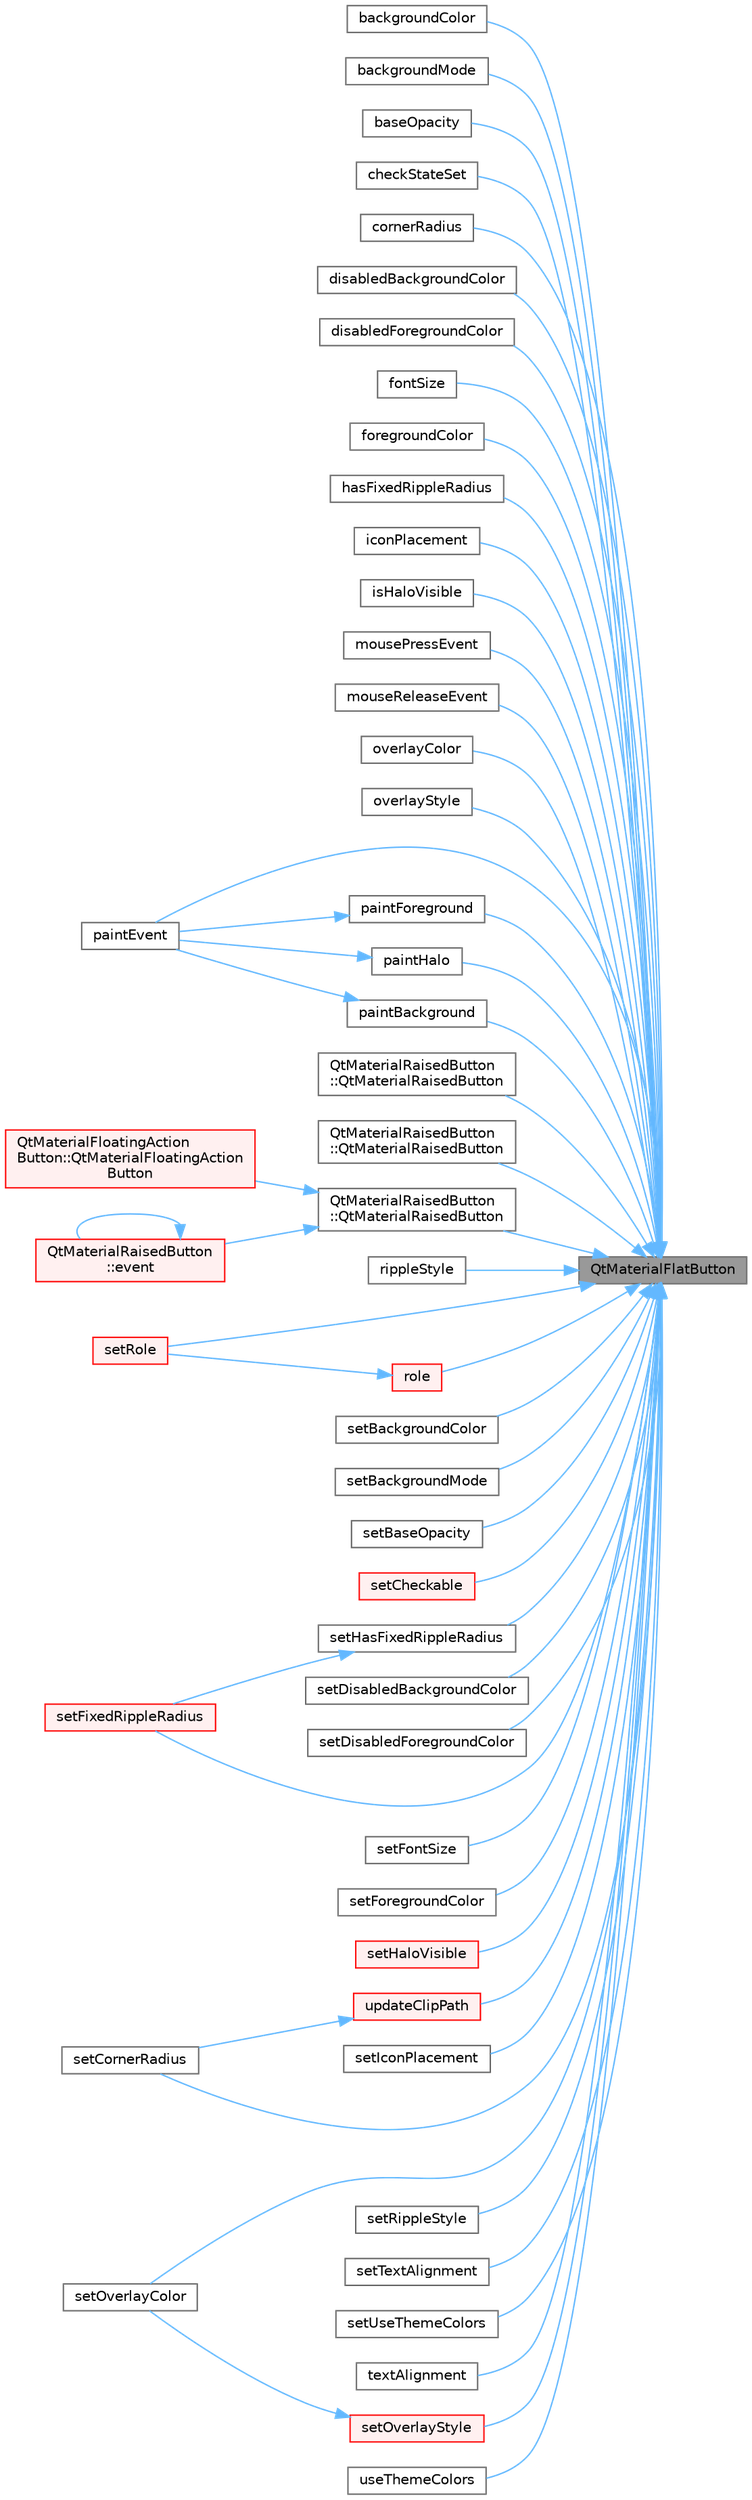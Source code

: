 digraph "QtMaterialFlatButton"
{
 // LATEX_PDF_SIZE
  bgcolor="transparent";
  edge [fontname=Helvetica,fontsize=10,labelfontname=Helvetica,labelfontsize=10];
  node [fontname=Helvetica,fontsize=10,shape=box,height=0.2,width=0.4];
  rankdir="RL";
  Node1 [id="Node000001",label="QtMaterialFlatButton",height=0.2,width=0.4,color="gray40", fillcolor="grey60", style="filled", fontcolor="black",tooltip="构造函数，初始化扁平按钮"];
  Node1 -> Node2 [id="edge1_Node000001_Node000002",dir="back",color="steelblue1",style="solid",tooltip=" "];
  Node2 [id="Node000002",label="backgroundColor",height=0.2,width=0.4,color="grey40", fillcolor="white", style="filled",URL="$class_qt_material_flat_button.html#ad908e5c524cf9bf566e7f00618666ca0",tooltip="获取背景色"];
  Node1 -> Node3 [id="edge2_Node000001_Node000003",dir="back",color="steelblue1",style="solid",tooltip=" "];
  Node3 [id="Node000003",label="backgroundMode",height=0.2,width=0.4,color="grey40", fillcolor="white", style="filled",URL="$class_qt_material_flat_button.html#a74307169c1070e1d787e389331f17c76",tooltip="获取背景模式"];
  Node1 -> Node4 [id="edge3_Node000001_Node000004",dir="back",color="steelblue1",style="solid",tooltip=" "];
  Node4 [id="Node000004",label="baseOpacity",height=0.2,width=0.4,color="grey40", fillcolor="white", style="filled",URL="$class_qt_material_flat_button.html#a1f7e6e3028fc51149732c13c7ffddbea",tooltip="获取基础透明度"];
  Node1 -> Node5 [id="edge4_Node000001_Node000005",dir="back",color="steelblue1",style="solid",tooltip=" "];
  Node5 [id="Node000005",label="checkStateSet",height=0.2,width=0.4,color="grey40", fillcolor="white", style="filled",URL="$class_qt_material_flat_button.html#a6cace0c26d7cb8e8a5d3630dfd3f4a78",tooltip="检查选中状态"];
  Node1 -> Node6 [id="edge5_Node000001_Node000006",dir="back",color="steelblue1",style="solid",tooltip=" "];
  Node6 [id="Node000006",label="cornerRadius",height=0.2,width=0.4,color="grey40", fillcolor="white", style="filled",URL="$class_qt_material_flat_button.html#a73ebf633665bbb722d72cfb02b264a0b",tooltip="获取圆角半径"];
  Node1 -> Node7 [id="edge6_Node000001_Node000007",dir="back",color="steelblue1",style="solid",tooltip=" "];
  Node7 [id="Node000007",label="disabledBackgroundColor",height=0.2,width=0.4,color="grey40", fillcolor="white", style="filled",URL="$class_qt_material_flat_button.html#ad93ef3978a287b9d814047fa09406ef6",tooltip="获取禁用状态背景色"];
  Node1 -> Node8 [id="edge7_Node000001_Node000008",dir="back",color="steelblue1",style="solid",tooltip=" "];
  Node8 [id="Node000008",label="disabledForegroundColor",height=0.2,width=0.4,color="grey40", fillcolor="white", style="filled",URL="$class_qt_material_flat_button.html#a53f6975c359c7ede5cf330a929648864",tooltip="获取禁用状态前景色"];
  Node1 -> Node9 [id="edge8_Node000001_Node000009",dir="back",color="steelblue1",style="solid",tooltip=" "];
  Node9 [id="Node000009",label="fontSize",height=0.2,width=0.4,color="grey40", fillcolor="white", style="filled",URL="$class_qt_material_flat_button.html#ab06727560c58769d09f2e4487a56e9fa",tooltip="获取字体大小"];
  Node1 -> Node10 [id="edge9_Node000001_Node000010",dir="back",color="steelblue1",style="solid",tooltip=" "];
  Node10 [id="Node000010",label="foregroundColor",height=0.2,width=0.4,color="grey40", fillcolor="white", style="filled",URL="$class_qt_material_flat_button.html#aa8c222b8b118db35838267c7f799e08b",tooltip="获取前景色"];
  Node1 -> Node11 [id="edge10_Node000001_Node000011",dir="back",color="steelblue1",style="solid",tooltip=" "];
  Node11 [id="Node000011",label="hasFixedRippleRadius",height=0.2,width=0.4,color="grey40", fillcolor="white", style="filled",URL="$class_qt_material_flat_button.html#afec9b0bf68a85fb5b00cf3e79b05fa69",tooltip="检查是否使用固定水波纹半径"];
  Node1 -> Node12 [id="edge11_Node000001_Node000012",dir="back",color="steelblue1",style="solid",tooltip=" "];
  Node12 [id="Node000012",label="iconPlacement",height=0.2,width=0.4,color="grey40", fillcolor="white", style="filled",URL="$class_qt_material_flat_button.html#a41e7e19896f3f047358504097d096269",tooltip="获取图标位置"];
  Node1 -> Node13 [id="edge12_Node000001_Node000013",dir="back",color="steelblue1",style="solid",tooltip=" "];
  Node13 [id="Node000013",label="isHaloVisible",height=0.2,width=0.4,color="grey40", fillcolor="white", style="filled",URL="$class_qt_material_flat_button.html#aee57664bdc6b7db4ae0f87bd47dd5a2b",tooltip="检查光晕是否可见"];
  Node1 -> Node14 [id="edge13_Node000001_Node000014",dir="back",color="steelblue1",style="solid",tooltip=" "];
  Node14 [id="Node000014",label="mousePressEvent",height=0.2,width=0.4,color="grey40", fillcolor="white", style="filled",URL="$class_qt_material_flat_button.html#ad42823c78fefc7a77bd5ce1d22e43a89",tooltip="处理鼠标按下事件"];
  Node1 -> Node15 [id="edge14_Node000001_Node000015",dir="back",color="steelblue1",style="solid",tooltip=" "];
  Node15 [id="Node000015",label="mouseReleaseEvent",height=0.2,width=0.4,color="grey40", fillcolor="white", style="filled",URL="$class_qt_material_flat_button.html#a2af1ef690b0504bb681854d26146464c",tooltip="处理鼠标释放事件"];
  Node1 -> Node16 [id="edge15_Node000001_Node000016",dir="back",color="steelblue1",style="solid",tooltip=" "];
  Node16 [id="Node000016",label="overlayColor",height=0.2,width=0.4,color="grey40", fillcolor="white", style="filled",URL="$class_qt_material_flat_button.html#ace85a699015f8153439e52bfb7dddac2",tooltip="获取覆盖层颜色"];
  Node1 -> Node17 [id="edge16_Node000001_Node000017",dir="back",color="steelblue1",style="solid",tooltip=" "];
  Node17 [id="Node000017",label="overlayStyle",height=0.2,width=0.4,color="grey40", fillcolor="white", style="filled",URL="$class_qt_material_flat_button.html#a72947ef28574cd558e1a03a001011943",tooltip="获取覆盖层样式"];
  Node1 -> Node18 [id="edge17_Node000001_Node000018",dir="back",color="steelblue1",style="solid",tooltip=" "];
  Node18 [id="Node000018",label="paintBackground",height=0.2,width=0.4,color="grey40", fillcolor="white", style="filled",URL="$class_qt_material_flat_button.html#aa87fd594c3d7190df252ddffad68365f",tooltip="绘制背景"];
  Node18 -> Node19 [id="edge18_Node000018_Node000019",dir="back",color="steelblue1",style="solid",tooltip=" "];
  Node19 [id="Node000019",label="paintEvent",height=0.2,width=0.4,color="grey40", fillcolor="white", style="filled",URL="$class_qt_material_flat_button.html#a22aafd70af538e89f7310d494a7f2b15",tooltip="绘制按钮"];
  Node1 -> Node19 [id="edge19_Node000001_Node000019",dir="back",color="steelblue1",style="solid",tooltip=" "];
  Node1 -> Node20 [id="edge20_Node000001_Node000020",dir="back",color="steelblue1",style="solid",tooltip=" "];
  Node20 [id="Node000020",label="paintForeground",height=0.2,width=0.4,color="grey40", fillcolor="white", style="filled",URL="$class_qt_material_flat_button.html#a26b6cb69fc3f417fb26676718cdd0fe7",tooltip="绘制前景"];
  Node20 -> Node19 [id="edge21_Node000020_Node000019",dir="back",color="steelblue1",style="solid",tooltip=" "];
  Node1 -> Node21 [id="edge22_Node000001_Node000021",dir="back",color="steelblue1",style="solid",tooltip=" "];
  Node21 [id="Node000021",label="paintHalo",height=0.2,width=0.4,color="grey40", fillcolor="white", style="filled",URL="$class_qt_material_flat_button.html#a6cb52937e77e4c2232e65f83b9db256d",tooltip="绘制光晕"];
  Node21 -> Node19 [id="edge23_Node000021_Node000019",dir="back",color="steelblue1",style="solid",tooltip=" "];
  Node1 -> Node22 [id="edge24_Node000001_Node000022",dir="back",color="steelblue1",style="solid",tooltip=" "];
  Node22 [id="Node000022",label="QtMaterialRaisedButton\l::QtMaterialRaisedButton",height=0.2,width=0.4,color="grey40", fillcolor="white", style="filled",URL="$class_qt_material_raised_button.html#a0f0bea755519a6f40e1e97e23dcefd52",tooltip="构造函数，初始化凸起按钮"];
  Node1 -> Node23 [id="edge25_Node000001_Node000023",dir="back",color="steelblue1",style="solid",tooltip=" "];
  Node23 [id="Node000023",label="QtMaterialRaisedButton\l::QtMaterialRaisedButton",height=0.2,width=0.4,color="grey40", fillcolor="white", style="filled",URL="$class_qt_material_raised_button.html#afcf606af162bfd269131a2472e6ec492",tooltip="构造函数，初始化凸起按钮（私有）"];
  Node1 -> Node24 [id="edge26_Node000001_Node000024",dir="back",color="steelblue1",style="solid",tooltip=" "];
  Node24 [id="Node000024",label="QtMaterialRaisedButton\l::QtMaterialRaisedButton",height=0.2,width=0.4,color="grey40", fillcolor="white", style="filled",URL="$class_qt_material_raised_button.html#afc13bb3664d3ad98ff032593ab3c05cc",tooltip="构造函数，初始化凸起按钮"];
  Node24 -> Node25 [id="edge27_Node000024_Node000025",dir="back",color="steelblue1",style="solid",tooltip=" "];
  Node25 [id="Node000025",label="QtMaterialRaisedButton\l::event",height=0.2,width=0.4,color="red", fillcolor="#FFF0F0", style="filled",URL="$class_qt_material_raised_button.html#a53659a59434a35628675cf119bbd5468",tooltip="处理事件"];
  Node25 -> Node25 [id="edge28_Node000025_Node000025",dir="back",color="steelblue1",style="solid",tooltip=" "];
  Node24 -> Node29 [id="edge29_Node000024_Node000029",dir="back",color="steelblue1",style="solid",tooltip=" "];
  Node29 [id="Node000029",label="QtMaterialFloatingAction\lButton::QtMaterialFloatingAction\lButton",height=0.2,width=0.4,color="red", fillcolor="#FFF0F0", style="filled",URL="$class_qt_material_floating_action_button.html#af023d67852c850b2cf304222ae3dfe97",tooltip="构造函数，初始化浮动动作按钮"];
  Node1 -> Node42 [id="edge30_Node000001_Node000042",dir="back",color="steelblue1",style="solid",tooltip=" "];
  Node42 [id="Node000042",label="rippleStyle",height=0.2,width=0.4,color="grey40", fillcolor="white", style="filled",URL="$class_qt_material_flat_button.html#a8c34b5c405a74505bfde46f9f2021de7",tooltip="获取水波纹样式"];
  Node1 -> Node43 [id="edge31_Node000001_Node000043",dir="back",color="steelblue1",style="solid",tooltip=" "];
  Node43 [id="Node000043",label="role",height=0.2,width=0.4,color="red", fillcolor="#FFF0F0", style="filled",URL="$class_qt_material_flat_button.html#a07450914cec7b618139763b561e3f5fe",tooltip="获取按钮角色"];
  Node43 -> Node45 [id="edge32_Node000043_Node000045",dir="back",color="steelblue1",style="solid",tooltip=" "];
  Node45 [id="Node000045",label="setRole",height=0.2,width=0.4,color="red", fillcolor="#FFF0F0", style="filled",URL="$class_qt_material_flat_button.html#aa9b5c39374502a7ef2d747a13d3633e9",tooltip="设置按钮角色"];
  Node1 -> Node46 [id="edge33_Node000001_Node000046",dir="back",color="steelblue1",style="solid",tooltip=" "];
  Node46 [id="Node000046",label="setBackgroundColor",height=0.2,width=0.4,color="grey40", fillcolor="white", style="filled",URL="$class_qt_material_flat_button.html#a70d4e21190fdc47edd88f078dd2037cb",tooltip="设置背景色"];
  Node1 -> Node47 [id="edge34_Node000001_Node000047",dir="back",color="steelblue1",style="solid",tooltip=" "];
  Node47 [id="Node000047",label="setBackgroundMode",height=0.2,width=0.4,color="grey40", fillcolor="white", style="filled",URL="$class_qt_material_flat_button.html#ab5b251fd7b89ac7d84c24259bd327493",tooltip="设置背景模式"];
  Node1 -> Node48 [id="edge35_Node000001_Node000048",dir="back",color="steelblue1",style="solid",tooltip=" "];
  Node48 [id="Node000048",label="setBaseOpacity",height=0.2,width=0.4,color="grey40", fillcolor="white", style="filled",URL="$class_qt_material_flat_button.html#a98ba74d684d07502b8fc39f44ef88a92",tooltip="设置基础透明度"];
  Node1 -> Node49 [id="edge36_Node000001_Node000049",dir="back",color="steelblue1",style="solid",tooltip=" "];
  Node49 [id="Node000049",label="setCheckable",height=0.2,width=0.4,color="red", fillcolor="#FFF0F0", style="filled",URL="$class_qt_material_flat_button.html#a409fc91669595864490584b1a8b8c107",tooltip="设置是否可选中"];
  Node1 -> Node53 [id="edge37_Node000001_Node000053",dir="back",color="steelblue1",style="solid",tooltip=" "];
  Node53 [id="Node000053",label="setCornerRadius",height=0.2,width=0.4,color="grey40", fillcolor="white", style="filled",URL="$class_qt_material_flat_button.html#a8a4ad36f550c274940d7f37bae5a74f5",tooltip="设置圆角半径"];
  Node1 -> Node54 [id="edge38_Node000001_Node000054",dir="back",color="steelblue1",style="solid",tooltip=" "];
  Node54 [id="Node000054",label="setDisabledBackgroundColor",height=0.2,width=0.4,color="grey40", fillcolor="white", style="filled",URL="$class_qt_material_flat_button.html#a4ca1cec0b5a3853ee419f63c698069c7",tooltip="设置禁用状态背景色"];
  Node1 -> Node55 [id="edge39_Node000001_Node000055",dir="back",color="steelblue1",style="solid",tooltip=" "];
  Node55 [id="Node000055",label="setDisabledForegroundColor",height=0.2,width=0.4,color="grey40", fillcolor="white", style="filled",URL="$class_qt_material_flat_button.html#a6c2c8f546050f9c4030ef53fa137e187",tooltip="设置禁用状态前景色"];
  Node1 -> Node56 [id="edge40_Node000001_Node000056",dir="back",color="steelblue1",style="solid",tooltip=" "];
  Node56 [id="Node000056",label="setFixedRippleRadius",height=0.2,width=0.4,color="red", fillcolor="#FFF0F0", style="filled",URL="$class_qt_material_flat_button.html#a97a7b6745491baa766bb5b483568db65",tooltip="设置固定水波纹半径"];
  Node1 -> Node57 [id="edge41_Node000001_Node000057",dir="back",color="steelblue1",style="solid",tooltip=" "];
  Node57 [id="Node000057",label="setFontSize",height=0.2,width=0.4,color="grey40", fillcolor="white", style="filled",URL="$class_qt_material_flat_button.html#acee19e4cbf953df6a922e1d3c85ff2b8",tooltip="设置字体大小"];
  Node1 -> Node58 [id="edge42_Node000001_Node000058",dir="back",color="steelblue1",style="solid",tooltip=" "];
  Node58 [id="Node000058",label="setForegroundColor",height=0.2,width=0.4,color="grey40", fillcolor="white", style="filled",URL="$class_qt_material_flat_button.html#a7d986b1944dc5a190e509835e7c79eec",tooltip="设置前景色"];
  Node1 -> Node59 [id="edge43_Node000001_Node000059",dir="back",color="steelblue1",style="solid",tooltip=" "];
  Node59 [id="Node000059",label="setHaloVisible",height=0.2,width=0.4,color="red", fillcolor="#FFF0F0", style="filled",URL="$class_qt_material_flat_button.html#a99f4eca549b112a5bf5385c01ffdae6a",tooltip="设置光晕是否可见"];
  Node1 -> Node60 [id="edge44_Node000001_Node000060",dir="back",color="steelblue1",style="solid",tooltip=" "];
  Node60 [id="Node000060",label="setHasFixedRippleRadius",height=0.2,width=0.4,color="grey40", fillcolor="white", style="filled",URL="$class_qt_material_flat_button.html#a025b2fb15a648a52b8bca7502a835e26",tooltip="设置是否使用固定水波纹半径"];
  Node60 -> Node56 [id="edge45_Node000060_Node000056",dir="back",color="steelblue1",style="solid",tooltip=" "];
  Node1 -> Node61 [id="edge46_Node000001_Node000061",dir="back",color="steelblue1",style="solid",tooltip=" "];
  Node61 [id="Node000061",label="setIconPlacement",height=0.2,width=0.4,color="grey40", fillcolor="white", style="filled",URL="$class_qt_material_flat_button.html#ae59799effd2790680f085c919f54ea5e",tooltip="设置图标位置"];
  Node1 -> Node62 [id="edge47_Node000001_Node000062",dir="back",color="steelblue1",style="solid",tooltip=" "];
  Node62 [id="Node000062",label="setOverlayColor",height=0.2,width=0.4,color="grey40", fillcolor="white", style="filled",URL="$class_qt_material_flat_button.html#a2613d783731d00c1573a1b119066287a",tooltip="设置覆盖层颜色"];
  Node1 -> Node63 [id="edge48_Node000001_Node000063",dir="back",color="steelblue1",style="solid",tooltip=" "];
  Node63 [id="Node000063",label="setOverlayStyle",height=0.2,width=0.4,color="red", fillcolor="#FFF0F0", style="filled",URL="$class_qt_material_flat_button.html#a0daf5cb2646fc6572dc5afa17b9a4e8d",tooltip="设置覆盖层样式"];
  Node63 -> Node62 [id="edge49_Node000063_Node000062",dir="back",color="steelblue1",style="solid",tooltip=" "];
  Node1 -> Node64 [id="edge50_Node000001_Node000064",dir="back",color="steelblue1",style="solid",tooltip=" "];
  Node64 [id="Node000064",label="setRippleStyle",height=0.2,width=0.4,color="grey40", fillcolor="white", style="filled",URL="$class_qt_material_flat_button.html#a3887ee5e5d50b104f3f0035d28126c0d",tooltip="设置水波纹样式"];
  Node1 -> Node45 [id="edge51_Node000001_Node000045",dir="back",color="steelblue1",style="solid",tooltip=" "];
  Node1 -> Node65 [id="edge52_Node000001_Node000065",dir="back",color="steelblue1",style="solid",tooltip=" "];
  Node65 [id="Node000065",label="setTextAlignment",height=0.2,width=0.4,color="grey40", fillcolor="white", style="filled",URL="$class_qt_material_flat_button.html#a37452d64f608d15502d49f509ce143f2",tooltip="设置文本对齐方式"];
  Node1 -> Node66 [id="edge53_Node000001_Node000066",dir="back",color="steelblue1",style="solid",tooltip=" "];
  Node66 [id="Node000066",label="setUseThemeColors",height=0.2,width=0.4,color="grey40", fillcolor="white", style="filled",URL="$class_qt_material_flat_button.html#ac18ecdbb1119e3d1ce7ce2de14a7a480",tooltip="设置是否使用主题颜色"];
  Node1 -> Node67 [id="edge54_Node000001_Node000067",dir="back",color="steelblue1",style="solid",tooltip=" "];
  Node67 [id="Node000067",label="textAlignment",height=0.2,width=0.4,color="grey40", fillcolor="white", style="filled",URL="$class_qt_material_flat_button.html#a1d72d4d367f144ac8835addf394e1948",tooltip="获取文本对齐方式"];
  Node1 -> Node68 [id="edge55_Node000001_Node000068",dir="back",color="steelblue1",style="solid",tooltip=" "];
  Node68 [id="Node000068",label="updateClipPath",height=0.2,width=0.4,color="red", fillcolor="#FFF0F0", style="filled",URL="$class_qt_material_flat_button.html#aafc34c191f8d256042c7439e4f8baeb4",tooltip="更新剪裁路径"];
  Node68 -> Node53 [id="edge56_Node000068_Node000053",dir="back",color="steelblue1",style="solid",tooltip=" "];
  Node1 -> Node70 [id="edge57_Node000001_Node000070",dir="back",color="steelblue1",style="solid",tooltip=" "];
  Node70 [id="Node000070",label="useThemeColors",height=0.2,width=0.4,color="grey40", fillcolor="white", style="filled",URL="$class_qt_material_flat_button.html#ad7b84e79d6f30f98abd019b886d8a2b5",tooltip="检查是否使用主题颜色"];
}
